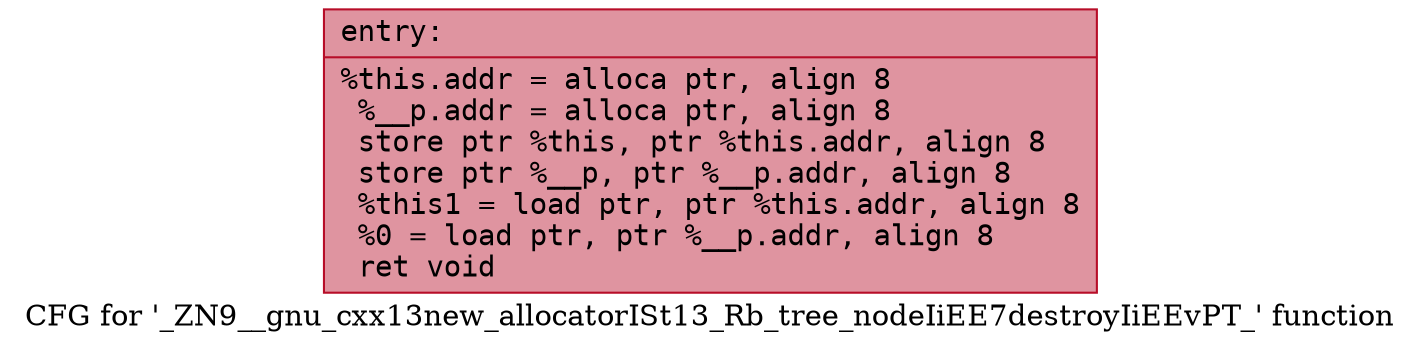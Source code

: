 digraph "CFG for '_ZN9__gnu_cxx13new_allocatorISt13_Rb_tree_nodeIiEE7destroyIiEEvPT_' function" {
	label="CFG for '_ZN9__gnu_cxx13new_allocatorISt13_Rb_tree_nodeIiEE7destroyIiEEvPT_' function";

	Node0x55aea91be540 [shape=record,color="#b70d28ff", style=filled, fillcolor="#b70d2870" fontname="Courier",label="{entry:\l|  %this.addr = alloca ptr, align 8\l  %__p.addr = alloca ptr, align 8\l  store ptr %this, ptr %this.addr, align 8\l  store ptr %__p, ptr %__p.addr, align 8\l  %this1 = load ptr, ptr %this.addr, align 8\l  %0 = load ptr, ptr %__p.addr, align 8\l  ret void\l}"];
}

